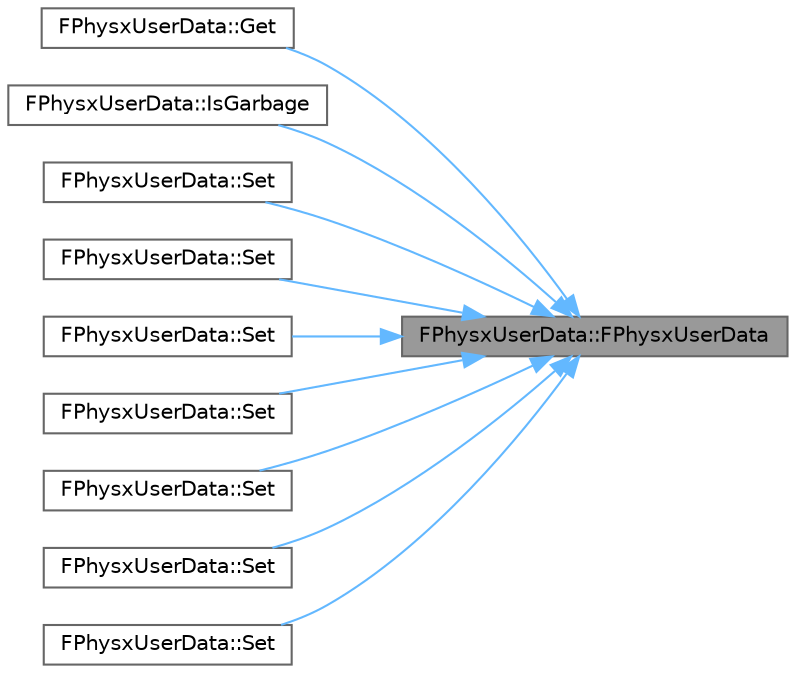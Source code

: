 digraph "FPhysxUserData::FPhysxUserData"
{
 // INTERACTIVE_SVG=YES
 // LATEX_PDF_SIZE
  bgcolor="transparent";
  edge [fontname=Helvetica,fontsize=10,labelfontname=Helvetica,labelfontsize=10];
  node [fontname=Helvetica,fontsize=10,shape=box,height=0.2,width=0.4];
  rankdir="RL";
  Node1 [id="Node000001",label="FPhysxUserData::FPhysxUserData",height=0.2,width=0.4,color="gray40", fillcolor="grey60", style="filled", fontcolor="black",tooltip=" "];
  Node1 -> Node2 [id="edge1_Node000001_Node000002",dir="back",color="steelblue1",style="solid",tooltip=" "];
  Node2 [id="Node000002",label="FPhysxUserData::Get",height=0.2,width=0.4,color="grey40", fillcolor="white", style="filled",URL="$de/d3d/structFPhysxUserData.html#a3331be4585d154caa03260c68be9382a",tooltip=" "];
  Node1 -> Node3 [id="edge2_Node000001_Node000003",dir="back",color="steelblue1",style="solid",tooltip=" "];
  Node3 [id="Node000003",label="FPhysxUserData::IsGarbage",height=0.2,width=0.4,color="grey40", fillcolor="white", style="filled",URL="$de/d3d/structFPhysxUserData.html#ac6f492fc8dd8991d07446ceff4bf6b7f",tooltip=" "];
  Node1 -> Node4 [id="edge3_Node000001_Node000004",dir="back",color="steelblue1",style="solid",tooltip=" "];
  Node4 [id="Node000004",label="FPhysxUserData::Set",height=0.2,width=0.4,color="grey40", fillcolor="white", style="filled",URL="$de/d3d/structFPhysxUserData.html#a4ff76dddd7c38b5e2493372e8a568807",tooltip=" "];
  Node1 -> Node5 [id="edge4_Node000001_Node000005",dir="back",color="steelblue1",style="solid",tooltip=" "];
  Node5 [id="Node000005",label="FPhysxUserData::Set",height=0.2,width=0.4,color="grey40", fillcolor="white", style="filled",URL="$de/d3d/structFPhysxUserData.html#a61b2532d47b236633dc902a73d634044",tooltip=" "];
  Node1 -> Node6 [id="edge5_Node000001_Node000006",dir="back",color="steelblue1",style="solid",tooltip=" "];
  Node6 [id="Node000006",label="FPhysxUserData::Set",height=0.2,width=0.4,color="grey40", fillcolor="white", style="filled",URL="$de/d3d/structFPhysxUserData.html#acf149ddfa288619c511691dc28d45849",tooltip=" "];
  Node1 -> Node7 [id="edge6_Node000001_Node000007",dir="back",color="steelblue1",style="solid",tooltip=" "];
  Node7 [id="Node000007",label="FPhysxUserData::Set",height=0.2,width=0.4,color="grey40", fillcolor="white", style="filled",URL="$de/d3d/structFPhysxUserData.html#a1478c7716a1ea8d7785ed08c82a1af97",tooltip=" "];
  Node1 -> Node8 [id="edge7_Node000001_Node000008",dir="back",color="steelblue1",style="solid",tooltip=" "];
  Node8 [id="Node000008",label="FPhysxUserData::Set",height=0.2,width=0.4,color="grey40", fillcolor="white", style="filled",URL="$de/d3d/structFPhysxUserData.html#a7d3a2e9d6a65c393d7c2b3d89dc01b52",tooltip=" "];
  Node1 -> Node9 [id="edge8_Node000001_Node000009",dir="back",color="steelblue1",style="solid",tooltip=" "];
  Node9 [id="Node000009",label="FPhysxUserData::Set",height=0.2,width=0.4,color="grey40", fillcolor="white", style="filled",URL="$de/d3d/structFPhysxUserData.html#adb24d18f5303f81f686a9434a69347c3",tooltip=" "];
  Node1 -> Node10 [id="edge9_Node000001_Node000010",dir="back",color="steelblue1",style="solid",tooltip=" "];
  Node10 [id="Node000010",label="FPhysxUserData::Set",height=0.2,width=0.4,color="grey40", fillcolor="white", style="filled",URL="$de/d3d/structFPhysxUserData.html#a4f63bc7f1c5e6197dcaeed0fdfae5d70",tooltip=" "];
}
